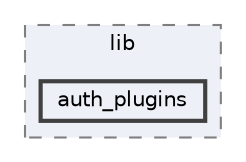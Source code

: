 digraph "auth_plugins"
{
 // INTERACTIVE_SVG=YES
 // LATEX_PDF_SIZE
  bgcolor="transparent";
  edge [fontname=Helvetica,fontsize=10,labelfontname=Helvetica,labelfontsize=10];
  node [fontname=Helvetica,fontsize=10,shape=box,height=0.2,width=0.4];
  compound=true
  subgraph clusterdir_fec0a83461125d74874b88ab4deadbb3 {
    graph [ bgcolor="#edf0f7", pencolor="grey50", label="lib", fontname=Helvetica,fontsize=10 style="filled,dashed", URL="dir_fec0a83461125d74874b88ab4deadbb3.html",tooltip=""]
  dir_8641b7cea6173ee3a9b00cd8b2e360d9 [label="auth_plugins", fillcolor="#edf0f7", color="grey25", style="filled,bold", URL="dir_8641b7cea6173ee3a9b00cd8b2e360d9.html",tooltip=""];
  }
}
